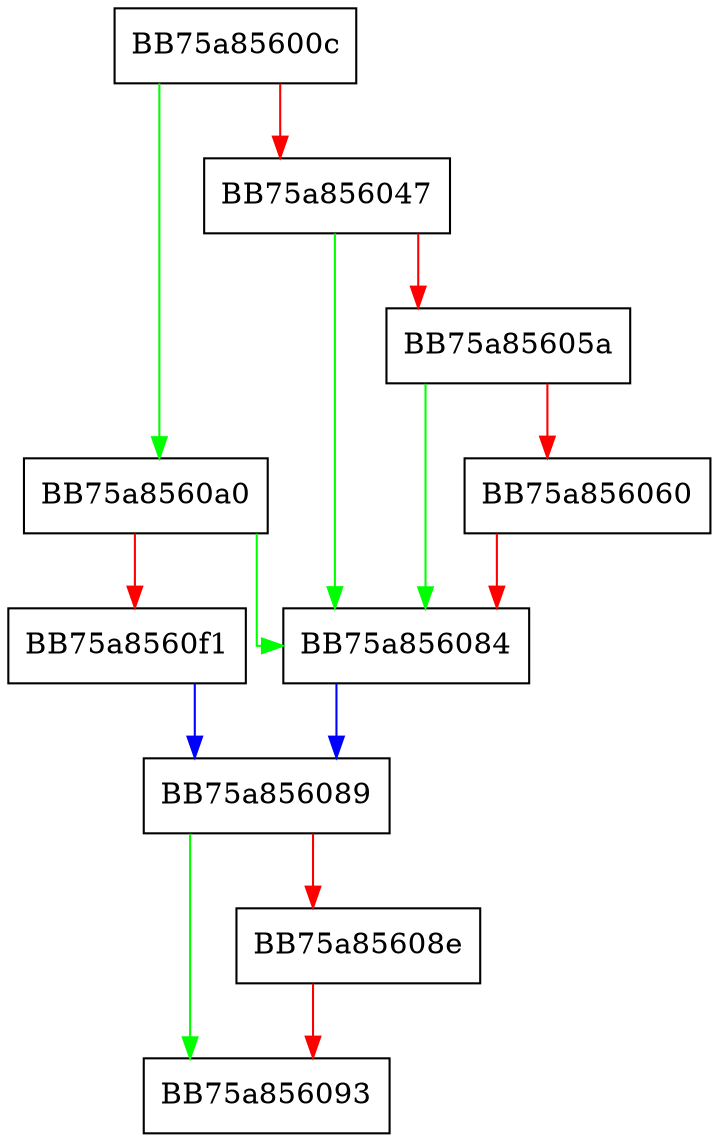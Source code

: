 digraph ExtractAndAddField {
  node [shape="box"];
  graph [splines=ortho];
  BB75a85600c -> BB75a8560a0 [color="green"];
  BB75a85600c -> BB75a856047 [color="red"];
  BB75a856047 -> BB75a856084 [color="green"];
  BB75a856047 -> BB75a85605a [color="red"];
  BB75a85605a -> BB75a856084 [color="green"];
  BB75a85605a -> BB75a856060 [color="red"];
  BB75a856060 -> BB75a856084 [color="red"];
  BB75a856084 -> BB75a856089 [color="blue"];
  BB75a856089 -> BB75a856093 [color="green"];
  BB75a856089 -> BB75a85608e [color="red"];
  BB75a85608e -> BB75a856093 [color="red"];
  BB75a8560a0 -> BB75a856084 [color="green"];
  BB75a8560a0 -> BB75a8560f1 [color="red"];
  BB75a8560f1 -> BB75a856089 [color="blue"];
}